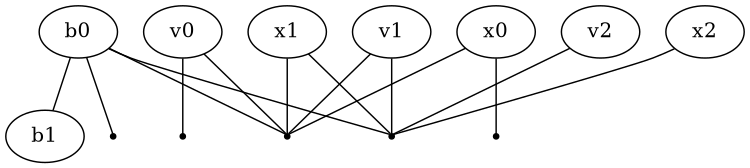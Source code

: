 graph {
  size="5,5";

  var7061644215716937728[label="b0"];
  var7061644215716937729[label="b1"];
  var8502796096475496448[label="v0"];
  var8502796096475496449[label="v1"];
  var8502796096475496450[label="v2"];
  var8646911284551352320[label="x0", pos="0,0!"];
  var8646911284551352321[label="x1", pos="5,0!"];
  var8646911284551352322[label="x2", pos="10,0!"];

  factor0[label="", shape=point];
  var8646911284551352320--factor0;
  factor1[label="", shape=point];
  var7061644215716937728--factor1;
  factor2[label="", shape=point];
  var8502796096475496448--factor2;
  factor3[label="", shape=point];
  var8646911284551352320--factor3;
  var8502796096475496448--factor3;
  var8646911284551352321--factor3;
  var8502796096475496449--factor3;
  var7061644215716937728--factor3;
  var7061644215716937728--var7061644215716937729;
  factor5[label="", shape=point];
  var8646911284551352321--factor5;
  var8502796096475496449--factor5;
  var8646911284551352322--factor5;
  var8502796096475496450--factor5;
  var7061644215716937728--factor5;
}

